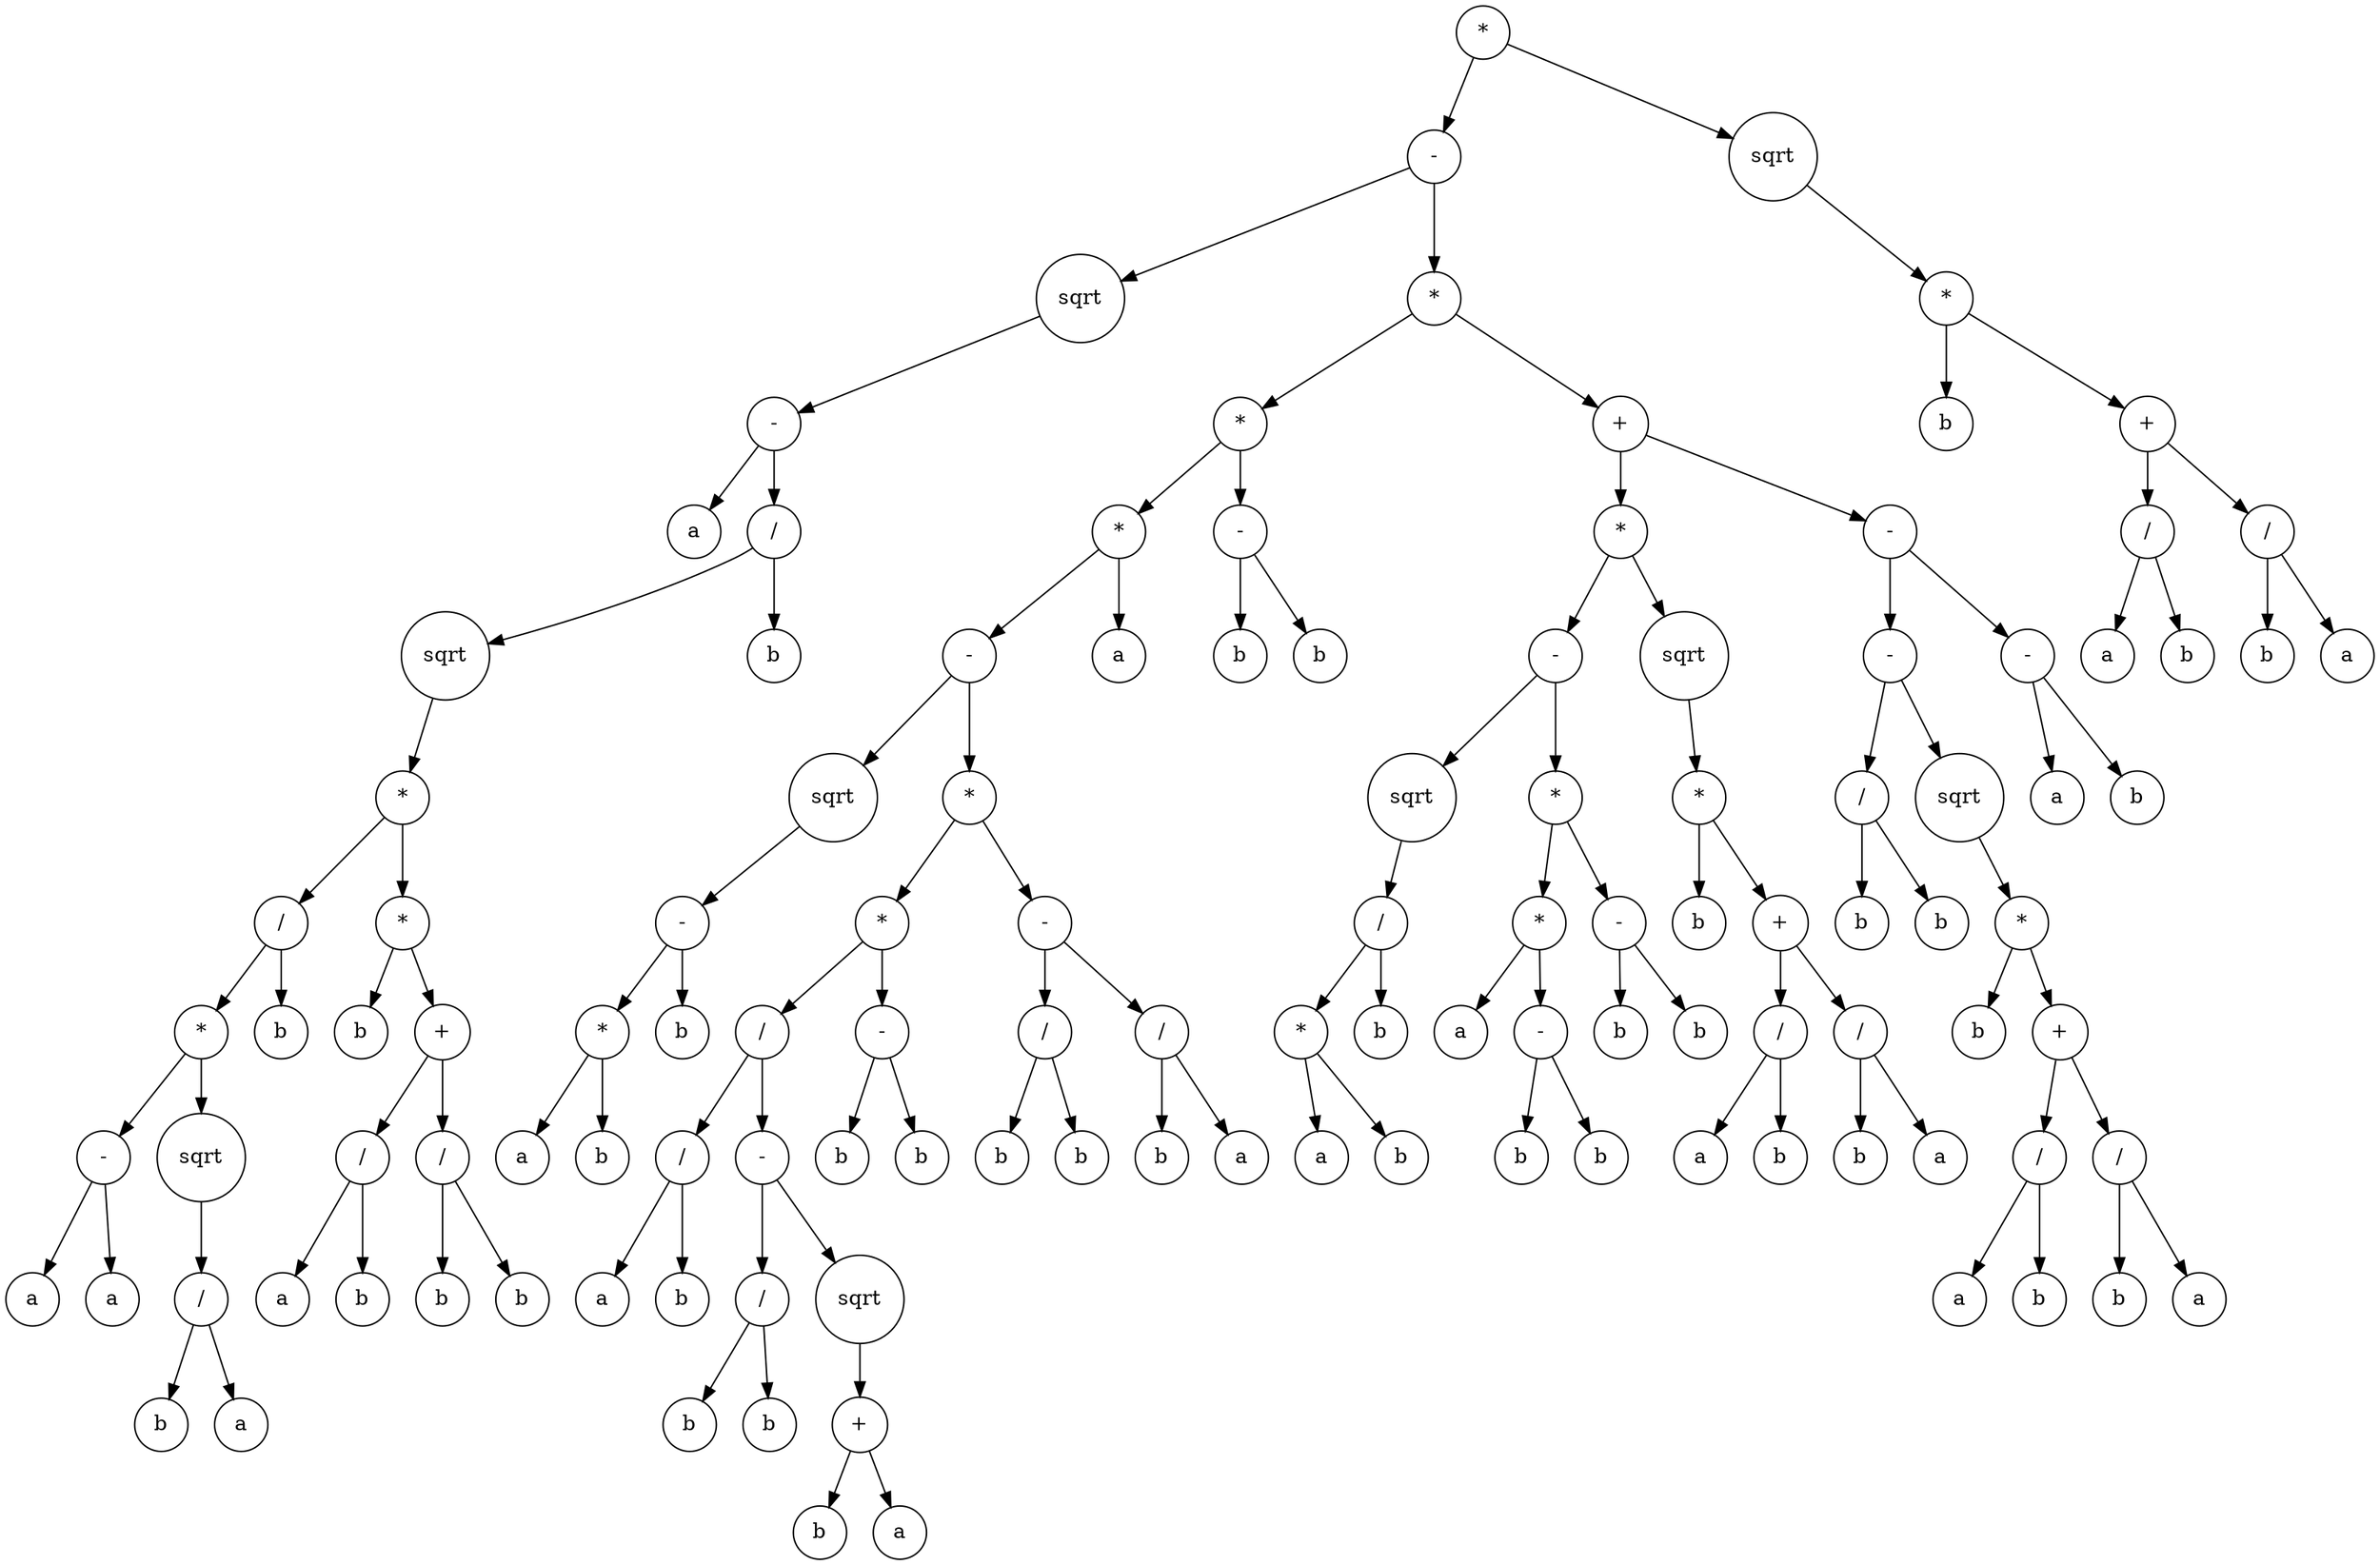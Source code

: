 digraph g {
graph [ordering=out];
node [shape=circle];
n[label = "*"];
n0[label = "-"];
n00[label = "sqrt"];
n000[label = "-"];
n0000[label = "a"];
n000 -> n0000;
n0001[label = "/"];
n00010[label = "sqrt"];
n000100[label = "*"];
n0001000[label = "/"];
n00010000[label = "*"];
n000100000[label = "-"];
n0001000000[label = "a"];
n000100000 -> n0001000000;
n0001000001[label = "a"];
n000100000 -> n0001000001;
n00010000 -> n000100000;
n000100001[label = "sqrt"];
n0001000010[label = "/"];
n00010000100[label = "b"];
n0001000010 -> n00010000100;
n00010000101[label = "a"];
n0001000010 -> n00010000101;
n000100001 -> n0001000010;
n00010000 -> n000100001;
n0001000 -> n00010000;
n00010001[label = "b"];
n0001000 -> n00010001;
n000100 -> n0001000;
n0001001[label = "*"];
n00010010[label = "b"];
n0001001 -> n00010010;
n00010011[label = "+"];
n000100110[label = "/"];
n0001001100[label = "a"];
n000100110 -> n0001001100;
n0001001101[label = "b"];
n000100110 -> n0001001101;
n00010011 -> n000100110;
n000100111[label = "/"];
n0001001110[label = "b"];
n000100111 -> n0001001110;
n0001001111[label = "b"];
n000100111 -> n0001001111;
n00010011 -> n000100111;
n0001001 -> n00010011;
n000100 -> n0001001;
n00010 -> n000100;
n0001 -> n00010;
n00011[label = "b"];
n0001 -> n00011;
n000 -> n0001;
n00 -> n000;
n0 -> n00;
n01[label = "*"];
n010[label = "*"];
n0100[label = "*"];
n01000[label = "-"];
n010000[label = "sqrt"];
n0100000[label = "-"];
n01000000[label = "*"];
n010000000[label = "a"];
n01000000 -> n010000000;
n010000001[label = "b"];
n01000000 -> n010000001;
n0100000 -> n01000000;
n01000001[label = "b"];
n0100000 -> n01000001;
n010000 -> n0100000;
n01000 -> n010000;
n010001[label = "*"];
n0100010[label = "*"];
n01000100[label = "/"];
n010001000[label = "/"];
n0100010000[label = "a"];
n010001000 -> n0100010000;
n0100010001[label = "b"];
n010001000 -> n0100010001;
n01000100 -> n010001000;
n010001001[label = "-"];
n0100010010[label = "/"];
n01000100100[label = "b"];
n0100010010 -> n01000100100;
n01000100101[label = "b"];
n0100010010 -> n01000100101;
n010001001 -> n0100010010;
n0100010011[label = "sqrt"];
n01000100110[label = "+"];
n010001001100[label = "b"];
n01000100110 -> n010001001100;
n010001001101[label = "a"];
n01000100110 -> n010001001101;
n0100010011 -> n01000100110;
n010001001 -> n0100010011;
n01000100 -> n010001001;
n0100010 -> n01000100;
n01000101[label = "-"];
n010001010[label = "b"];
n01000101 -> n010001010;
n010001011[label = "b"];
n01000101 -> n010001011;
n0100010 -> n01000101;
n010001 -> n0100010;
n0100011[label = "-"];
n01000110[label = "/"];
n010001100[label = "b"];
n01000110 -> n010001100;
n010001101[label = "b"];
n01000110 -> n010001101;
n0100011 -> n01000110;
n01000111[label = "/"];
n010001110[label = "b"];
n01000111 -> n010001110;
n010001111[label = "a"];
n01000111 -> n010001111;
n0100011 -> n01000111;
n010001 -> n0100011;
n01000 -> n010001;
n0100 -> n01000;
n01001[label = "a"];
n0100 -> n01001;
n010 -> n0100;
n0101[label = "-"];
n01010[label = "b"];
n0101 -> n01010;
n01011[label = "b"];
n0101 -> n01011;
n010 -> n0101;
n01 -> n010;
n011[label = "+"];
n0110[label = "*"];
n01100[label = "-"];
n011000[label = "sqrt"];
n0110000[label = "/"];
n01100000[label = "*"];
n011000000[label = "a"];
n01100000 -> n011000000;
n011000001[label = "b"];
n01100000 -> n011000001;
n0110000 -> n01100000;
n01100001[label = "b"];
n0110000 -> n01100001;
n011000 -> n0110000;
n01100 -> n011000;
n011001[label = "*"];
n0110010[label = "*"];
n01100100[label = "a"];
n0110010 -> n01100100;
n01100101[label = "-"];
n011001010[label = "b"];
n01100101 -> n011001010;
n011001011[label = "b"];
n01100101 -> n011001011;
n0110010 -> n01100101;
n011001 -> n0110010;
n0110011[label = "-"];
n01100110[label = "b"];
n0110011 -> n01100110;
n01100111[label = "b"];
n0110011 -> n01100111;
n011001 -> n0110011;
n01100 -> n011001;
n0110 -> n01100;
n01101[label = "sqrt"];
n011010[label = "*"];
n0110100[label = "b"];
n011010 -> n0110100;
n0110101[label = "+"];
n01101010[label = "/"];
n011010100[label = "a"];
n01101010 -> n011010100;
n011010101[label = "b"];
n01101010 -> n011010101;
n0110101 -> n01101010;
n01101011[label = "/"];
n011010110[label = "b"];
n01101011 -> n011010110;
n011010111[label = "a"];
n01101011 -> n011010111;
n0110101 -> n01101011;
n011010 -> n0110101;
n01101 -> n011010;
n0110 -> n01101;
n011 -> n0110;
n0111[label = "-"];
n01110[label = "-"];
n011100[label = "/"];
n0111000[label = "b"];
n011100 -> n0111000;
n0111001[label = "b"];
n011100 -> n0111001;
n01110 -> n011100;
n011101[label = "sqrt"];
n0111010[label = "*"];
n01110100[label = "b"];
n0111010 -> n01110100;
n01110101[label = "+"];
n011101010[label = "/"];
n0111010100[label = "a"];
n011101010 -> n0111010100;
n0111010101[label = "b"];
n011101010 -> n0111010101;
n01110101 -> n011101010;
n011101011[label = "/"];
n0111010110[label = "b"];
n011101011 -> n0111010110;
n0111010111[label = "a"];
n011101011 -> n0111010111;
n01110101 -> n011101011;
n0111010 -> n01110101;
n011101 -> n0111010;
n01110 -> n011101;
n0111 -> n01110;
n01111[label = "-"];
n011110[label = "a"];
n01111 -> n011110;
n011111[label = "b"];
n01111 -> n011111;
n0111 -> n01111;
n011 -> n0111;
n01 -> n011;
n0 -> n01;
n -> n0;
n1[label = "sqrt"];
n10[label = "*"];
n100[label = "b"];
n10 -> n100;
n101[label = "+"];
n1010[label = "/"];
n10100[label = "a"];
n1010 -> n10100;
n10101[label = "b"];
n1010 -> n10101;
n101 -> n1010;
n1011[label = "/"];
n10110[label = "b"];
n1011 -> n10110;
n10111[label = "a"];
n1011 -> n10111;
n101 -> n1011;
n10 -> n101;
n1 -> n10;
n -> n1;
}

